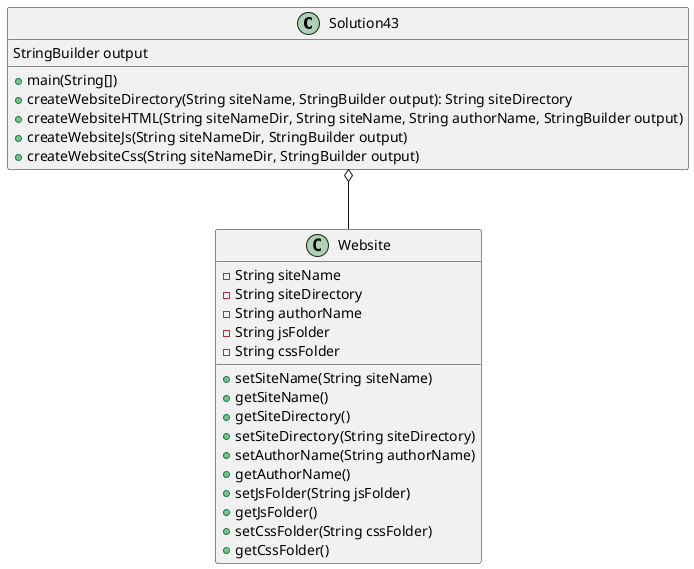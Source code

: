 @startuml
'https://plantuml.com/sequence-diagram
class Solution43 {
StringBuilder output
+main(String[])
+createWebsiteDirectory(String siteName, StringBuilder output): String siteDirectory
+createWebsiteHTML(String siteNameDir, String siteName, String authorName, StringBuilder output)
+createWebsiteJs(String siteNameDir, StringBuilder output)
+createWebsiteCss(String siteNameDir, StringBuilder output)
}

class Website {
-String siteName
-String siteDirectory
-String authorName
-String jsFolder
-String cssFolder
+setSiteName(String siteName)
+getSiteName()
+getSiteDirectory()
+setSiteDirectory(String siteDirectory)
+setAuthorName(String authorName)
+getAuthorName()
+setJsFolder(String jsFolder)
+getJsFolder()
+setCssFolder(String cssFolder)
+getCssFolder()
}

Solution43 o-- Website
@enduml